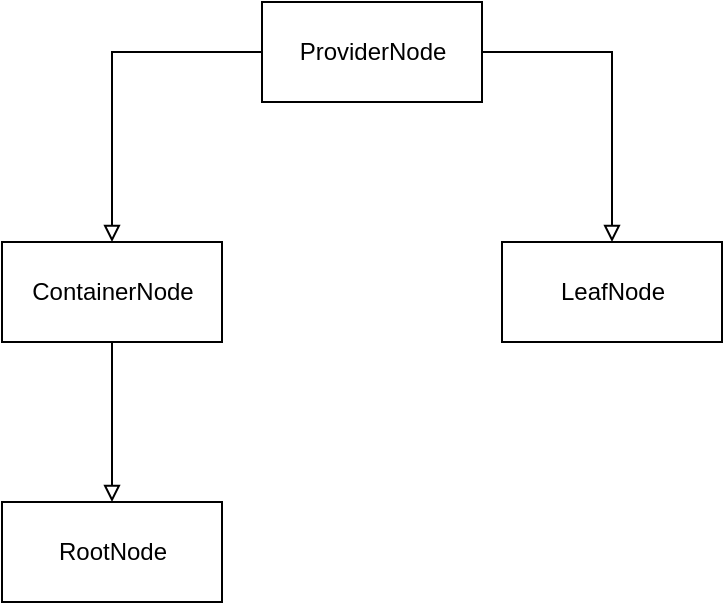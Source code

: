 <mxfile>
    <diagram id="Ivb8Ic-vAOkp9ECe2T1w" name="Page-1">
        <mxGraphModel dx="585" dy="1150" grid="1" gridSize="10" guides="1" tooltips="1" connect="1" arrows="1" fold="1" page="1" pageScale="1" pageWidth="850" pageHeight="1100" math="0" shadow="0">
            <root>
                <mxCell id="0"/>
                <mxCell id="1" parent="0"/>
                <mxCell id="6" value="" style="edgeStyle=orthogonalEdgeStyle;rounded=0;orthogonalLoop=1;jettySize=auto;html=1;endArrow=block;endFill=0;" edge="1" parent="1" source="2" target="5">
                    <mxGeometry relative="1" as="geometry"/>
                </mxCell>
                <mxCell id="8" value="" style="edgeStyle=orthogonalEdgeStyle;rounded=0;orthogonalLoop=1;jettySize=auto;html=1;endArrow=block;endFill=0;" edge="1" parent="1" source="2" target="7">
                    <mxGeometry relative="1" as="geometry"/>
                </mxCell>
                <mxCell id="2" value="ProviderNode" style="html=1;" vertex="1" parent="1">
                    <mxGeometry x="200" y="120" width="110" height="50" as="geometry"/>
                </mxCell>
                <mxCell id="10" value="" style="edgeStyle=orthogonalEdgeStyle;rounded=0;orthogonalLoop=1;jettySize=auto;html=1;endArrow=block;endFill=0;" edge="1" parent="1" source="5" target="9">
                    <mxGeometry relative="1" as="geometry"/>
                </mxCell>
                <mxCell id="5" value="ContainerNode" style="html=1;" vertex="1" parent="1">
                    <mxGeometry x="70" y="240" width="110" height="50" as="geometry"/>
                </mxCell>
                <mxCell id="7" value="LeafNode" style="html=1;" vertex="1" parent="1">
                    <mxGeometry x="320" y="240" width="110" height="50" as="geometry"/>
                </mxCell>
                <mxCell id="9" value="RootNode" style="html=1;" vertex="1" parent="1">
                    <mxGeometry x="70" y="370" width="110" height="50" as="geometry"/>
                </mxCell>
            </root>
        </mxGraphModel>
    </diagram>
</mxfile>